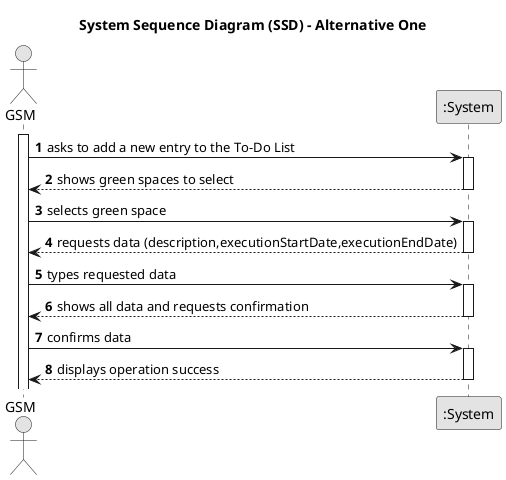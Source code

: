 @startuml
skinparam monochrome true
skinparam packageStyle rectangle
skinparam shadowing false

title System Sequence Diagram (SSD) - Alternative One

autonumber

actor "GSM" as Employee
participant ":System" as System

activate Employee

    Employee -> System : asks to add a new entry to the To-Do List
    activate System

        System --> Employee : shows green spaces to select
    deactivate System

    Employee -> System : selects green space
    activate System

        System --> Employee : requests data (description,executionStartDate,executionEndDate)
    deactivate System

    Employee -> System : types requested data
    activate System

        System --> Employee : shows all data and requests confirmation
    deactivate System

    Employee -> System : confirms data
    activate System

        System --> Employee : displays operation success
    deactivate System

@enduml